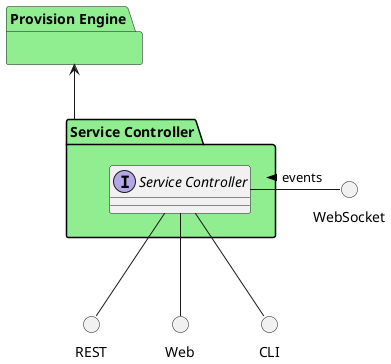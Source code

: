 @startuml


package "Provision Engine" #lightgreen {

}


package "Service Controller" #lightgreen {

    interface "Service Controller" as i {
    
    
    }
}

circle REST
circle Web
circle CLI
circle WebSocket

i -down- Web
i -down- CLI
i -down- REST
WebSocket -left- i: events >

package "Service Controller" #lightgreen {


}


    "Provision Engine" <-- "Service Controller"


@enduml
